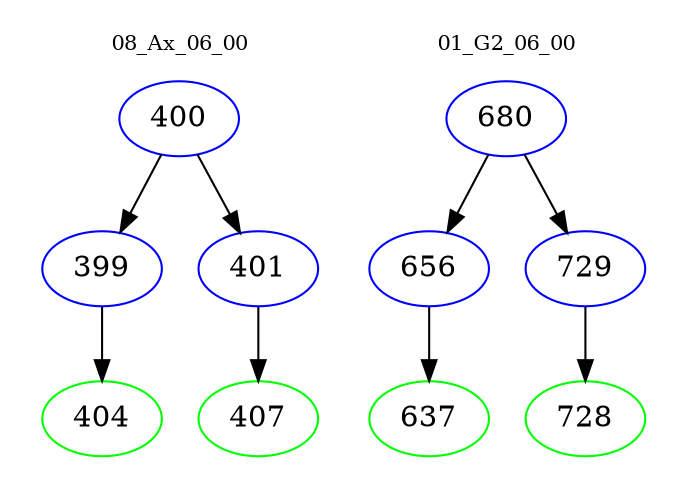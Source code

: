 digraph{
subgraph cluster_0 {
color = white
label = "08_Ax_06_00";
fontsize=10;
T0_400 [label="400", color="blue"]
T0_400 -> T0_399 [color="black"]
T0_399 [label="399", color="blue"]
T0_399 -> T0_404 [color="black"]
T0_404 [label="404", color="green"]
T0_400 -> T0_401 [color="black"]
T0_401 [label="401", color="blue"]
T0_401 -> T0_407 [color="black"]
T0_407 [label="407", color="green"]
}
subgraph cluster_1 {
color = white
label = "01_G2_06_00";
fontsize=10;
T1_680 [label="680", color="blue"]
T1_680 -> T1_656 [color="black"]
T1_656 [label="656", color="blue"]
T1_656 -> T1_637 [color="black"]
T1_637 [label="637", color="green"]
T1_680 -> T1_729 [color="black"]
T1_729 [label="729", color="blue"]
T1_729 -> T1_728 [color="black"]
T1_728 [label="728", color="green"]
}
}
